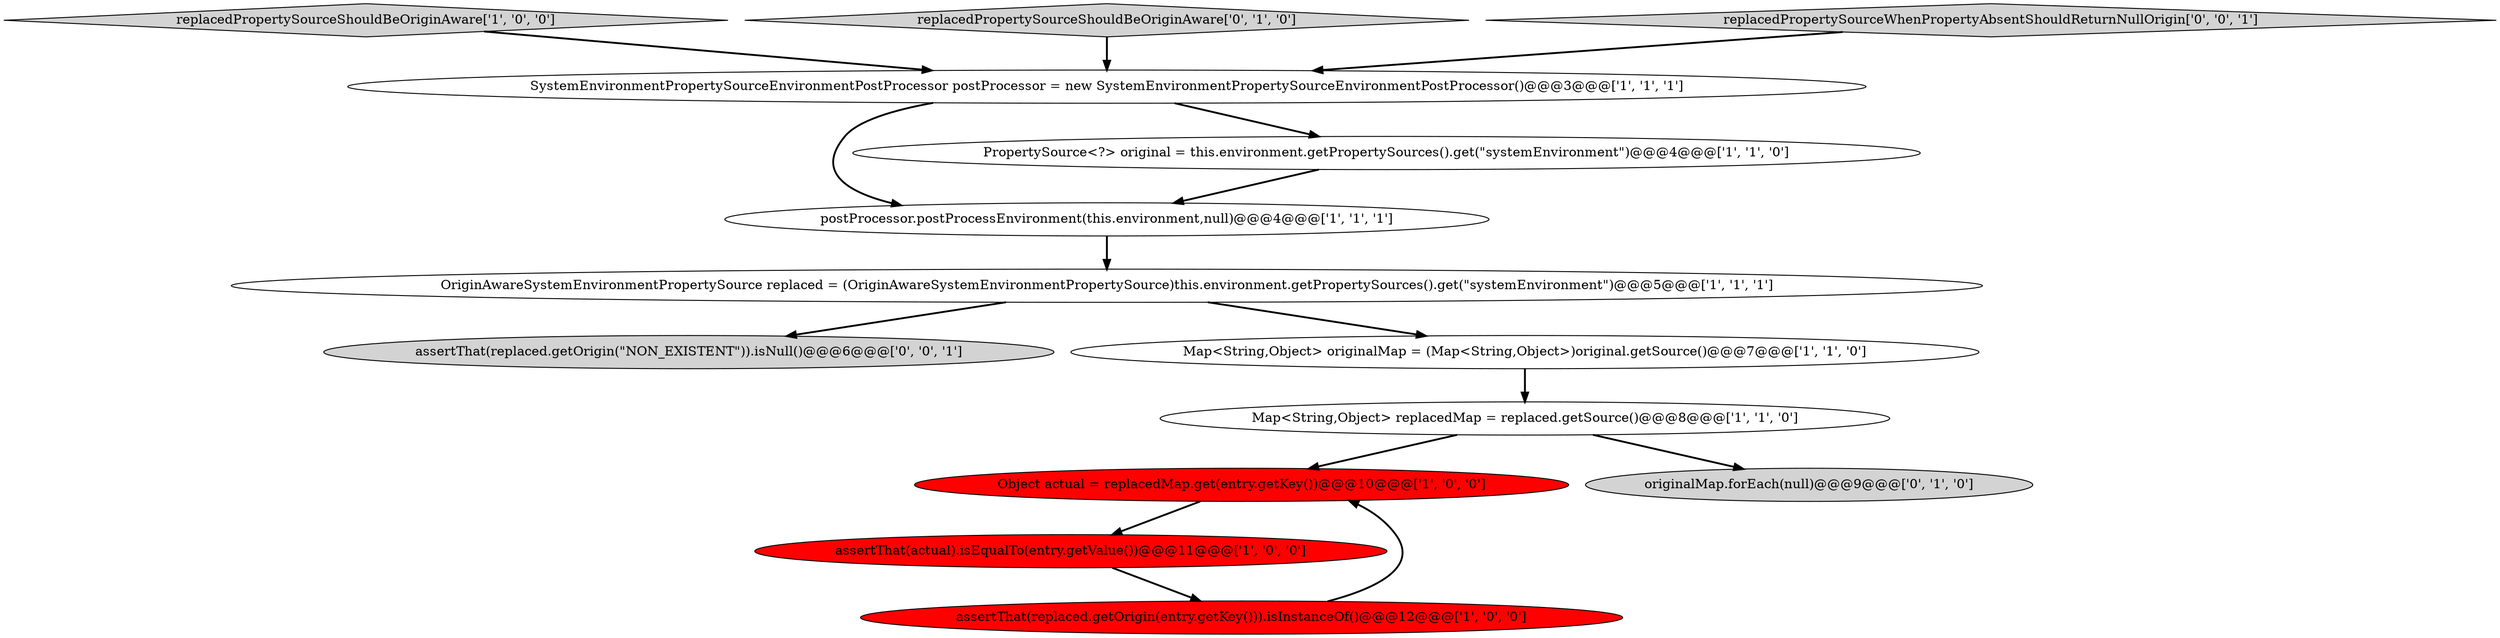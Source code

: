 digraph {
8 [style = filled, label = "OriginAwareSystemEnvironmentPropertySource replaced = (OriginAwareSystemEnvironmentPropertySource)this.environment.getPropertySources().get(\"systemEnvironment\")@@@5@@@['1', '1', '1']", fillcolor = white, shape = ellipse image = "AAA0AAABBB1BBB"];
1 [style = filled, label = "Map<String,Object> replacedMap = replaced.getSource()@@@8@@@['1', '1', '0']", fillcolor = white, shape = ellipse image = "AAA0AAABBB1BBB"];
12 [style = filled, label = "assertThat(replaced.getOrigin(\"NON_EXISTENT\")).isNull()@@@6@@@['0', '0', '1']", fillcolor = lightgray, shape = ellipse image = "AAA0AAABBB3BBB"];
4 [style = filled, label = "Object actual = replacedMap.get(entry.getKey())@@@10@@@['1', '0', '0']", fillcolor = red, shape = ellipse image = "AAA1AAABBB1BBB"];
5 [style = filled, label = "replacedPropertySourceShouldBeOriginAware['1', '0', '0']", fillcolor = lightgray, shape = diamond image = "AAA0AAABBB1BBB"];
7 [style = filled, label = "postProcessor.postProcessEnvironment(this.environment,null)@@@4@@@['1', '1', '1']", fillcolor = white, shape = ellipse image = "AAA0AAABBB1BBB"];
0 [style = filled, label = "SystemEnvironmentPropertySourceEnvironmentPostProcessor postProcessor = new SystemEnvironmentPropertySourceEnvironmentPostProcessor()@@@3@@@['1', '1', '1']", fillcolor = white, shape = ellipse image = "AAA0AAABBB1BBB"];
3 [style = filled, label = "assertThat(replaced.getOrigin(entry.getKey())).isInstanceOf()@@@12@@@['1', '0', '0']", fillcolor = red, shape = ellipse image = "AAA1AAABBB1BBB"];
9 [style = filled, label = "Map<String,Object> originalMap = (Map<String,Object>)original.getSource()@@@7@@@['1', '1', '0']", fillcolor = white, shape = ellipse image = "AAA0AAABBB1BBB"];
10 [style = filled, label = "originalMap.forEach(null)@@@9@@@['0', '1', '0']", fillcolor = lightgray, shape = ellipse image = "AAA0AAABBB2BBB"];
11 [style = filled, label = "replacedPropertySourceShouldBeOriginAware['0', '1', '0']", fillcolor = lightgray, shape = diamond image = "AAA0AAABBB2BBB"];
2 [style = filled, label = "assertThat(actual).isEqualTo(entry.getValue())@@@11@@@['1', '0', '0']", fillcolor = red, shape = ellipse image = "AAA1AAABBB1BBB"];
13 [style = filled, label = "replacedPropertySourceWhenPropertyAbsentShouldReturnNullOrigin['0', '0', '1']", fillcolor = lightgray, shape = diamond image = "AAA0AAABBB3BBB"];
6 [style = filled, label = "PropertySource<?> original = this.environment.getPropertySources().get(\"systemEnvironment\")@@@4@@@['1', '1', '0']", fillcolor = white, shape = ellipse image = "AAA0AAABBB1BBB"];
1->4 [style = bold, label=""];
0->7 [style = bold, label=""];
11->0 [style = bold, label=""];
4->2 [style = bold, label=""];
9->1 [style = bold, label=""];
6->7 [style = bold, label=""];
5->0 [style = bold, label=""];
7->8 [style = bold, label=""];
1->10 [style = bold, label=""];
0->6 [style = bold, label=""];
3->4 [style = bold, label=""];
8->12 [style = bold, label=""];
2->3 [style = bold, label=""];
13->0 [style = bold, label=""];
8->9 [style = bold, label=""];
}
